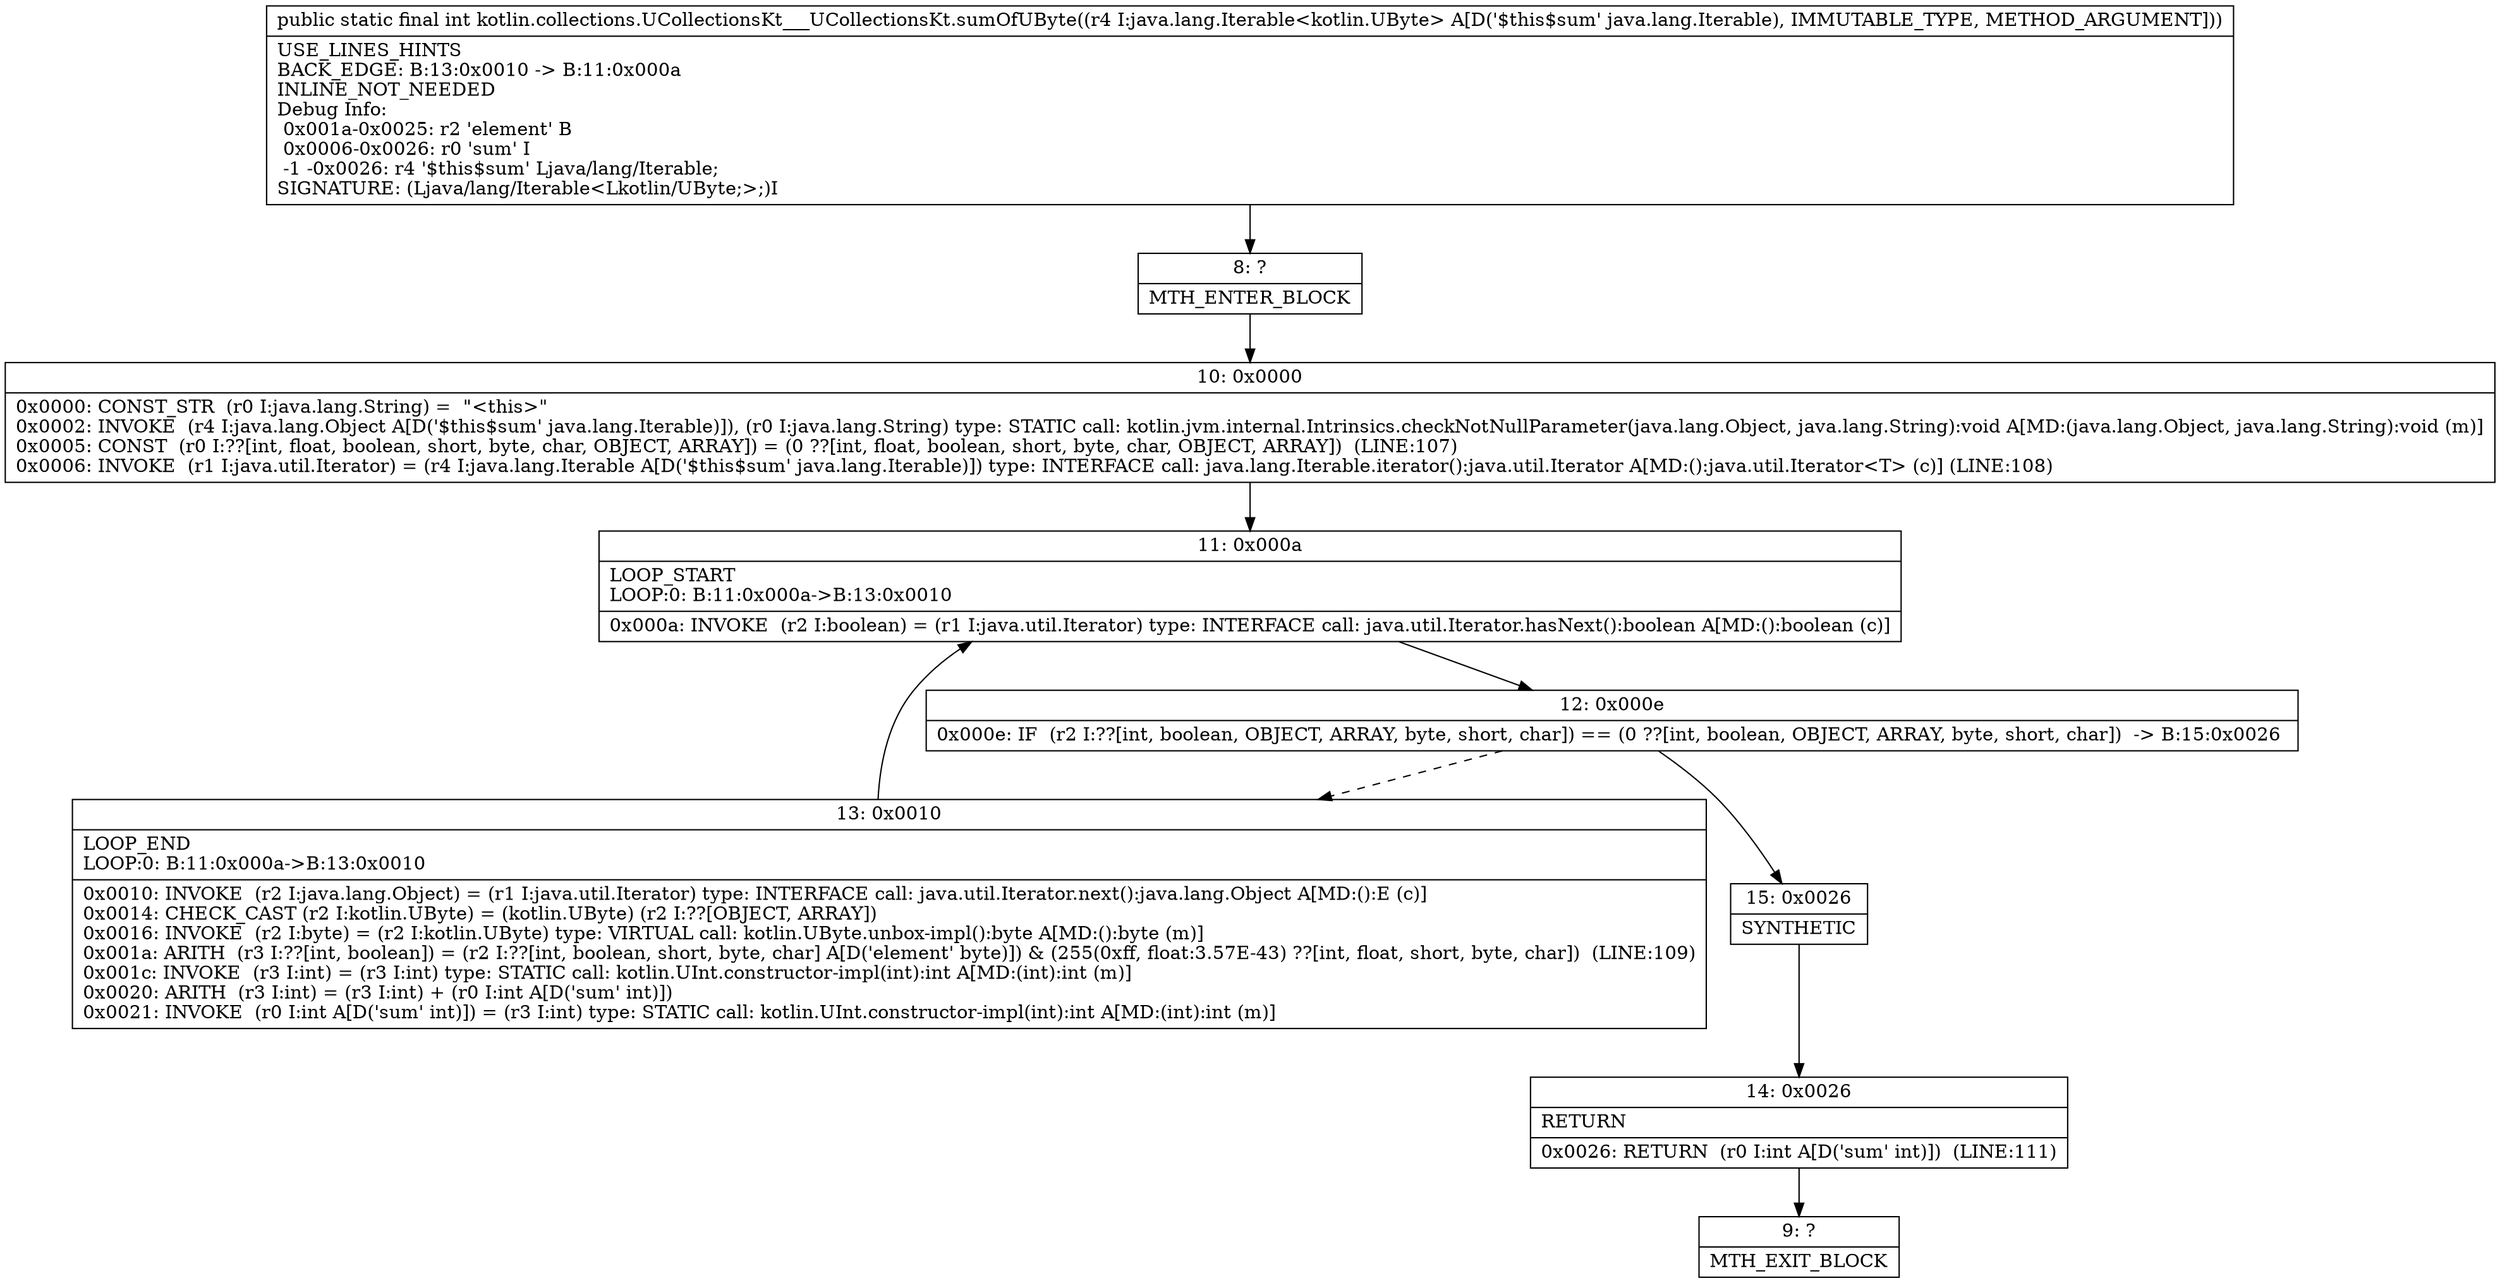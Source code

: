 digraph "CFG forkotlin.collections.UCollectionsKt___UCollectionsKt.sumOfUByte(Ljava\/lang\/Iterable;)I" {
Node_8 [shape=record,label="{8\:\ ?|MTH_ENTER_BLOCK\l}"];
Node_10 [shape=record,label="{10\:\ 0x0000|0x0000: CONST_STR  (r0 I:java.lang.String) =  \"\<this\>\" \l0x0002: INVOKE  (r4 I:java.lang.Object A[D('$this$sum' java.lang.Iterable)]), (r0 I:java.lang.String) type: STATIC call: kotlin.jvm.internal.Intrinsics.checkNotNullParameter(java.lang.Object, java.lang.String):void A[MD:(java.lang.Object, java.lang.String):void (m)]\l0x0005: CONST  (r0 I:??[int, float, boolean, short, byte, char, OBJECT, ARRAY]) = (0 ??[int, float, boolean, short, byte, char, OBJECT, ARRAY])  (LINE:107)\l0x0006: INVOKE  (r1 I:java.util.Iterator) = (r4 I:java.lang.Iterable A[D('$this$sum' java.lang.Iterable)]) type: INTERFACE call: java.lang.Iterable.iterator():java.util.Iterator A[MD:():java.util.Iterator\<T\> (c)] (LINE:108)\l}"];
Node_11 [shape=record,label="{11\:\ 0x000a|LOOP_START\lLOOP:0: B:11:0x000a\-\>B:13:0x0010\l|0x000a: INVOKE  (r2 I:boolean) = (r1 I:java.util.Iterator) type: INTERFACE call: java.util.Iterator.hasNext():boolean A[MD:():boolean (c)]\l}"];
Node_12 [shape=record,label="{12\:\ 0x000e|0x000e: IF  (r2 I:??[int, boolean, OBJECT, ARRAY, byte, short, char]) == (0 ??[int, boolean, OBJECT, ARRAY, byte, short, char])  \-\> B:15:0x0026 \l}"];
Node_13 [shape=record,label="{13\:\ 0x0010|LOOP_END\lLOOP:0: B:11:0x000a\-\>B:13:0x0010\l|0x0010: INVOKE  (r2 I:java.lang.Object) = (r1 I:java.util.Iterator) type: INTERFACE call: java.util.Iterator.next():java.lang.Object A[MD:():E (c)]\l0x0014: CHECK_CAST (r2 I:kotlin.UByte) = (kotlin.UByte) (r2 I:??[OBJECT, ARRAY]) \l0x0016: INVOKE  (r2 I:byte) = (r2 I:kotlin.UByte) type: VIRTUAL call: kotlin.UByte.unbox\-impl():byte A[MD:():byte (m)]\l0x001a: ARITH  (r3 I:??[int, boolean]) = (r2 I:??[int, boolean, short, byte, char] A[D('element' byte)]) & (255(0xff, float:3.57E\-43) ??[int, float, short, byte, char])  (LINE:109)\l0x001c: INVOKE  (r3 I:int) = (r3 I:int) type: STATIC call: kotlin.UInt.constructor\-impl(int):int A[MD:(int):int (m)]\l0x0020: ARITH  (r3 I:int) = (r3 I:int) + (r0 I:int A[D('sum' int)]) \l0x0021: INVOKE  (r0 I:int A[D('sum' int)]) = (r3 I:int) type: STATIC call: kotlin.UInt.constructor\-impl(int):int A[MD:(int):int (m)]\l}"];
Node_15 [shape=record,label="{15\:\ 0x0026|SYNTHETIC\l}"];
Node_14 [shape=record,label="{14\:\ 0x0026|RETURN\l|0x0026: RETURN  (r0 I:int A[D('sum' int)])  (LINE:111)\l}"];
Node_9 [shape=record,label="{9\:\ ?|MTH_EXIT_BLOCK\l}"];
MethodNode[shape=record,label="{public static final int kotlin.collections.UCollectionsKt___UCollectionsKt.sumOfUByte((r4 I:java.lang.Iterable\<kotlin.UByte\> A[D('$this$sum' java.lang.Iterable), IMMUTABLE_TYPE, METHOD_ARGUMENT]))  | USE_LINES_HINTS\lBACK_EDGE: B:13:0x0010 \-\> B:11:0x000a\lINLINE_NOT_NEEDED\lDebug Info:\l  0x001a\-0x0025: r2 'element' B\l  0x0006\-0x0026: r0 'sum' I\l  \-1 \-0x0026: r4 '$this$sum' Ljava\/lang\/Iterable;\lSIGNATURE: (Ljava\/lang\/Iterable\<Lkotlin\/UByte;\>;)I\l}"];
MethodNode -> Node_8;Node_8 -> Node_10;
Node_10 -> Node_11;
Node_11 -> Node_12;
Node_12 -> Node_13[style=dashed];
Node_12 -> Node_15;
Node_13 -> Node_11;
Node_15 -> Node_14;
Node_14 -> Node_9;
}


